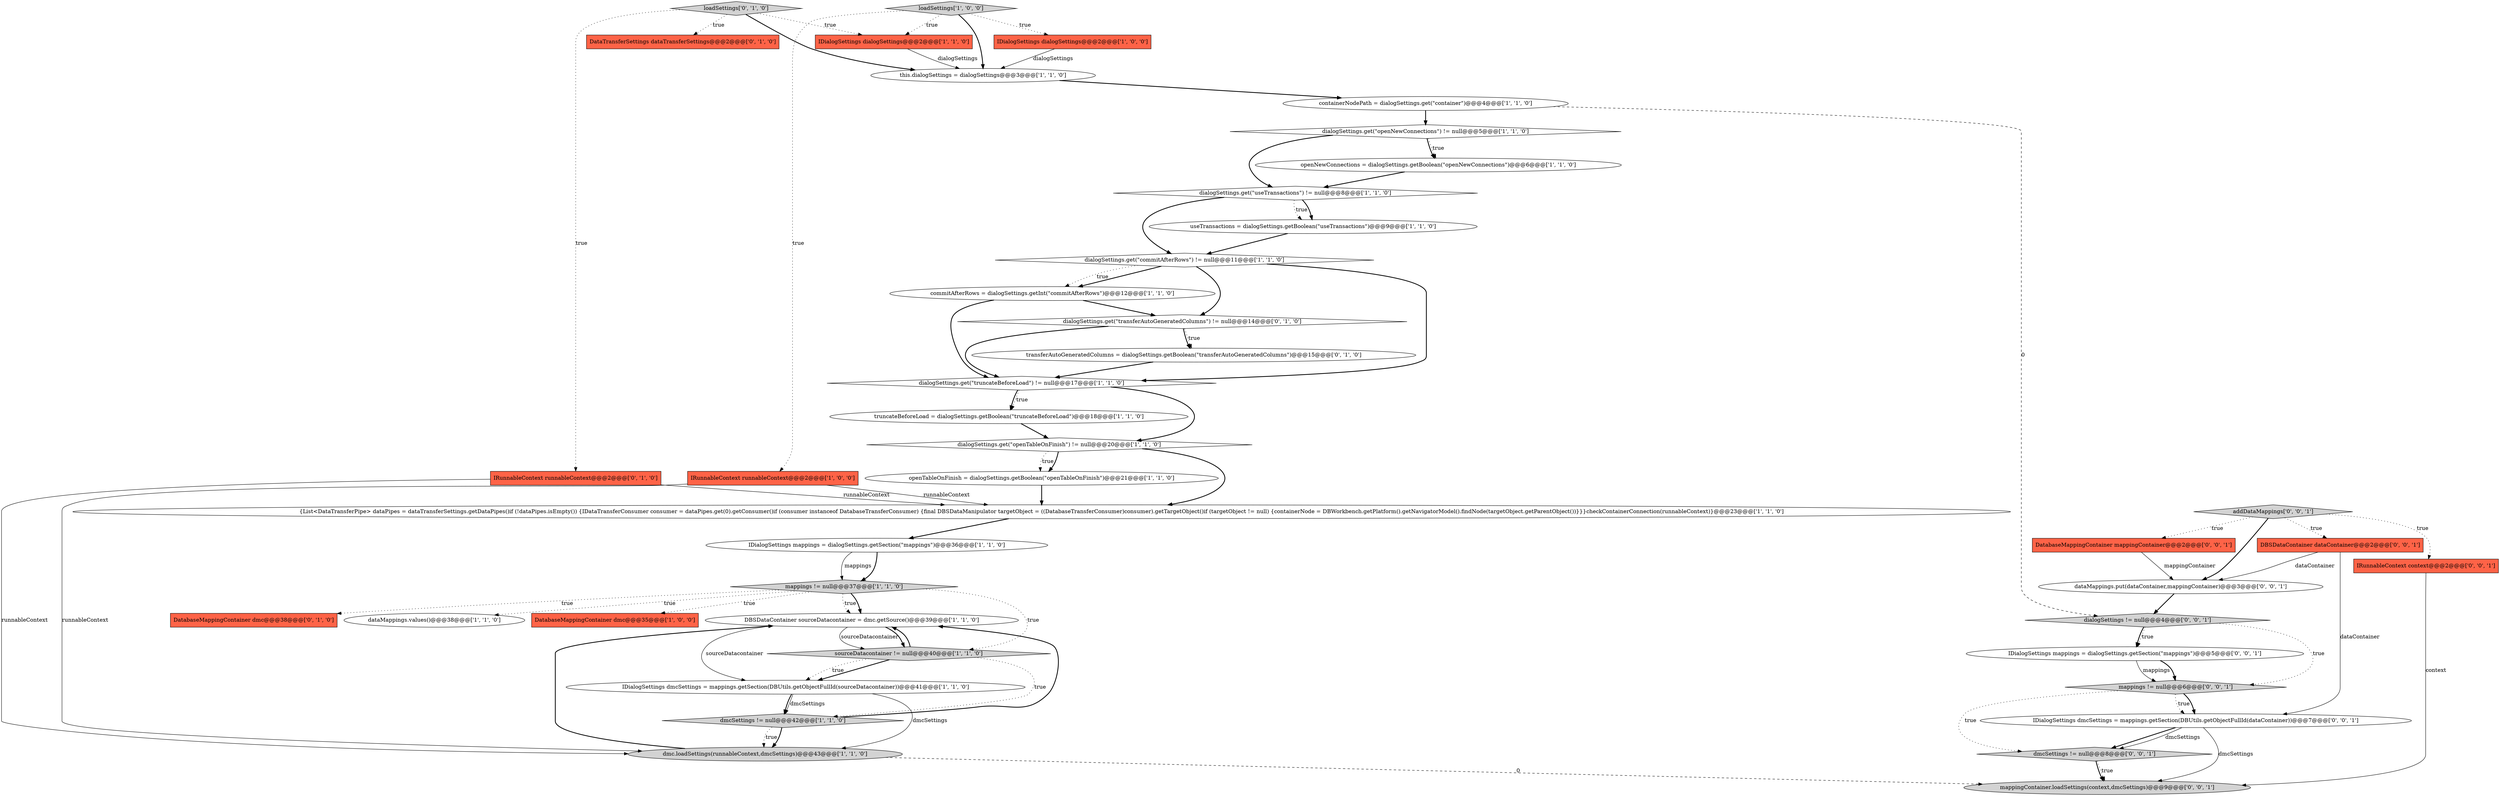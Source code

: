 digraph {
15 [style = filled, label = "dialogSettings.get(\"openTableOnFinish\") != null@@@20@@@['1', '1', '0']", fillcolor = white, shape = diamond image = "AAA0AAABBB1BBB"];
22 [style = filled, label = "loadSettings['1', '0', '0']", fillcolor = lightgray, shape = diamond image = "AAA0AAABBB1BBB"];
38 [style = filled, label = "IDialogSettings dmcSettings = mappings.getSection(DBUtils.getObjectFullId(dataContainer))@@@7@@@['0', '0', '1']", fillcolor = white, shape = ellipse image = "AAA0AAABBB3BBB"];
25 [style = filled, label = "openNewConnections = dialogSettings.getBoolean(\"openNewConnections\")@@@6@@@['1', '1', '0']", fillcolor = white, shape = ellipse image = "AAA0AAABBB1BBB"];
28 [style = filled, label = "DataTransferSettings dataTransferSettings@@@2@@@['0', '1', '0']", fillcolor = tomato, shape = box image = "AAA0AAABBB2BBB"];
1 [style = filled, label = "truncateBeforeLoad = dialogSettings.getBoolean(\"truncateBeforeLoad\")@@@18@@@['1', '1', '0']", fillcolor = white, shape = ellipse image = "AAA0AAABBB1BBB"];
29 [style = filled, label = "DatabaseMappingContainer dmc@@@38@@@['0', '1', '0']", fillcolor = tomato, shape = box image = "AAA0AAABBB2BBB"];
17 [style = filled, label = "useTransactions = dialogSettings.getBoolean(\"useTransactions\")@@@9@@@['1', '1', '0']", fillcolor = white, shape = ellipse image = "AAA0AAABBB1BBB"];
30 [style = filled, label = "loadSettings['0', '1', '0']", fillcolor = lightgray, shape = diamond image = "AAA0AAABBB2BBB"];
21 [style = filled, label = "dataMappings.values()@@@38@@@['1', '1', '0']", fillcolor = white, shape = ellipse image = "AAA0AAABBB1BBB"];
40 [style = filled, label = "IDialogSettings mappings = dialogSettings.getSection(\"mappings\")@@@5@@@['0', '0', '1']", fillcolor = white, shape = ellipse image = "AAA0AAABBB3BBB"];
3 [style = filled, label = "DatabaseMappingContainer dmc@@@35@@@['1', '0', '0']", fillcolor = tomato, shape = box image = "AAA0AAABBB1BBB"];
4 [style = filled, label = "containerNodePath = dialogSettings.get(\"container\")@@@4@@@['1', '1', '0']", fillcolor = white, shape = ellipse image = "AAA0AAABBB1BBB"];
23 [style = filled, label = "dialogSettings.get(\"useTransactions\") != null@@@8@@@['1', '1', '0']", fillcolor = white, shape = diamond image = "AAA0AAABBB1BBB"];
12 [style = filled, label = "dmc.loadSettings(runnableContext,dmcSettings)@@@43@@@['1', '1', '0']", fillcolor = lightgray, shape = ellipse image = "AAA0AAABBB1BBB"];
8 [style = filled, label = "IDialogSettings mappings = dialogSettings.getSection(\"mappings\")@@@36@@@['1', '1', '0']", fillcolor = white, shape = ellipse image = "AAA0AAABBB1BBB"];
37 [style = filled, label = "dataMappings.put(dataContainer,mappingContainer)@@@3@@@['0', '0', '1']", fillcolor = white, shape = ellipse image = "AAA0AAABBB3BBB"];
33 [style = filled, label = "mappings != null@@@6@@@['0', '0', '1']", fillcolor = lightgray, shape = diamond image = "AAA0AAABBB3BBB"];
13 [style = filled, label = "this.dialogSettings = dialogSettings@@@3@@@['1', '1', '0']", fillcolor = white, shape = ellipse image = "AAA0AAABBB1BBB"];
34 [style = filled, label = "DBSDataContainer dataContainer@@@2@@@['0', '0', '1']", fillcolor = tomato, shape = box image = "AAA0AAABBB3BBB"];
24 [style = filled, label = "dialogSettings.get(\"commitAfterRows\") != null@@@11@@@['1', '1', '0']", fillcolor = white, shape = diamond image = "AAA0AAABBB1BBB"];
9 [style = filled, label = "dialogSettings.get(\"truncateBeforeLoad\") != null@@@17@@@['1', '1', '0']", fillcolor = white, shape = diamond image = "AAA0AAABBB1BBB"];
19 [style = filled, label = "dialogSettings.get(\"openNewConnections\") != null@@@5@@@['1', '1', '0']", fillcolor = white, shape = diamond image = "AAA0AAABBB1BBB"];
39 [style = filled, label = "addDataMappings['0', '0', '1']", fillcolor = lightgray, shape = diamond image = "AAA0AAABBB3BBB"];
31 [style = filled, label = "transferAutoGeneratedColumns = dialogSettings.getBoolean(\"transferAutoGeneratedColumns\")@@@15@@@['0', '1', '0']", fillcolor = white, shape = ellipse image = "AAA1AAABBB2BBB"];
11 [style = filled, label = "IDialogSettings dialogSettings@@@2@@@['1', '0', '0']", fillcolor = tomato, shape = box image = "AAA0AAABBB1BBB"];
14 [style = filled, label = "IDialogSettings dmcSettings = mappings.getSection(DBUtils.getObjectFullId(sourceDatacontainer))@@@41@@@['1', '1', '0']", fillcolor = white, shape = ellipse image = "AAA0AAABBB1BBB"];
20 [style = filled, label = "openTableOnFinish = dialogSettings.getBoolean(\"openTableOnFinish\")@@@21@@@['1', '1', '0']", fillcolor = white, shape = ellipse image = "AAA0AAABBB1BBB"];
32 [style = filled, label = "IRunnableContext context@@@2@@@['0', '0', '1']", fillcolor = tomato, shape = box image = "AAA0AAABBB3BBB"];
0 [style = filled, label = "commitAfterRows = dialogSettings.getInt(\"commitAfterRows\")@@@12@@@['1', '1', '0']", fillcolor = white, shape = ellipse image = "AAA0AAABBB1BBB"];
16 [style = filled, label = "IDialogSettings dialogSettings@@@2@@@['1', '1', '0']", fillcolor = tomato, shape = box image = "AAA0AAABBB1BBB"];
41 [style = filled, label = "DatabaseMappingContainer mappingContainer@@@2@@@['0', '0', '1']", fillcolor = tomato, shape = box image = "AAA0AAABBB3BBB"];
26 [style = filled, label = "dialogSettings.get(\"transferAutoGeneratedColumns\") != null@@@14@@@['0', '1', '0']", fillcolor = white, shape = diamond image = "AAA1AAABBB2BBB"];
7 [style = filled, label = "mappings != null@@@37@@@['1', '1', '0']", fillcolor = lightgray, shape = diamond image = "AAA0AAABBB1BBB"];
18 [style = filled, label = "DBSDataContainer sourceDatacontainer = dmc.getSource()@@@39@@@['1', '1', '0']", fillcolor = white, shape = ellipse image = "AAA0AAABBB1BBB"];
42 [style = filled, label = "mappingContainer.loadSettings(context,dmcSettings)@@@9@@@['0', '0', '1']", fillcolor = lightgray, shape = ellipse image = "AAA0AAABBB3BBB"];
10 [style = filled, label = "dmcSettings != null@@@42@@@['1', '1', '0']", fillcolor = lightgray, shape = diamond image = "AAA0AAABBB1BBB"];
5 [style = filled, label = "IRunnableContext runnableContext@@@2@@@['1', '0', '0']", fillcolor = tomato, shape = box image = "AAA0AAABBB1BBB"];
27 [style = filled, label = "IRunnableContext runnableContext@@@2@@@['0', '1', '0']", fillcolor = tomato, shape = box image = "AAA0AAABBB2BBB"];
35 [style = filled, label = "dialogSettings != null@@@4@@@['0', '0', '1']", fillcolor = lightgray, shape = diamond image = "AAA0AAABBB3BBB"];
36 [style = filled, label = "dmcSettings != null@@@8@@@['0', '0', '1']", fillcolor = lightgray, shape = diamond image = "AAA0AAABBB3BBB"];
6 [style = filled, label = "sourceDatacontainer != null@@@40@@@['1', '1', '0']", fillcolor = lightgray, shape = diamond image = "AAA0AAABBB1BBB"];
2 [style = filled, label = "{List<DataTransferPipe> dataPipes = dataTransferSettings.getDataPipes()if (!dataPipes.isEmpty()) {IDataTransferConsumer consumer = dataPipes.get(0).getConsumer()if (consumer instanceof DatabaseTransferConsumer) {final DBSDataManipulator targetObject = ((DatabaseTransferConsumer)consumer).getTargetObject()if (targetObject != null) {containerNode = DBWorkbench.getPlatform().getNavigatorModel().findNode(targetObject.getParentObject())}}}checkContainerConnection(runnableContext)}@@@23@@@['1', '1', '0']", fillcolor = white, shape = ellipse image = "AAA0AAABBB1BBB"];
7->18 [style = dotted, label="true"];
36->42 [style = bold, label=""];
38->36 [style = bold, label=""];
32->42 [style = solid, label="context"];
10->12 [style = dotted, label="true"];
30->16 [style = dotted, label="true"];
37->35 [style = bold, label=""];
39->32 [style = dotted, label="true"];
30->13 [style = bold, label=""];
5->2 [style = solid, label="runnableContext"];
22->11 [style = dotted, label="true"];
27->2 [style = solid, label="runnableContext"];
19->23 [style = bold, label=""];
10->18 [style = bold, label=""];
4->19 [style = bold, label=""];
6->10 [style = dotted, label="true"];
23->17 [style = dotted, label="true"];
15->20 [style = dotted, label="true"];
27->12 [style = solid, label="runnableContext"];
41->37 [style = solid, label="mappingContainer"];
20->2 [style = bold, label=""];
14->10 [style = bold, label=""];
39->37 [style = bold, label=""];
38->36 [style = solid, label="dmcSettings"];
22->13 [style = bold, label=""];
35->40 [style = bold, label=""];
8->7 [style = solid, label="mappings"];
39->34 [style = dotted, label="true"];
11->13 [style = solid, label="dialogSettings"];
33->38 [style = dotted, label="true"];
14->12 [style = solid, label="dmcSettings"];
40->33 [style = solid, label="mappings"];
9->1 [style = dotted, label="true"];
24->0 [style = bold, label=""];
26->9 [style = bold, label=""];
7->29 [style = dotted, label="true"];
15->2 [style = bold, label=""];
34->38 [style = solid, label="dataContainer"];
6->14 [style = bold, label=""];
17->24 [style = bold, label=""];
4->35 [style = dashed, label="0"];
0->26 [style = bold, label=""];
12->18 [style = bold, label=""];
1->15 [style = bold, label=""];
15->20 [style = bold, label=""];
33->36 [style = dotted, label="true"];
24->26 [style = bold, label=""];
18->6 [style = bold, label=""];
16->13 [style = solid, label="dialogSettings"];
36->42 [style = dotted, label="true"];
6->18 [style = bold, label=""];
30->28 [style = dotted, label="true"];
7->21 [style = dotted, label="true"];
13->4 [style = bold, label=""];
18->14 [style = solid, label="sourceDatacontainer"];
7->18 [style = bold, label=""];
9->15 [style = bold, label=""];
40->33 [style = bold, label=""];
6->14 [style = dotted, label="true"];
2->8 [style = bold, label=""];
19->25 [style = bold, label=""];
35->40 [style = dotted, label="true"];
14->10 [style = solid, label="dmcSettings"];
33->38 [style = bold, label=""];
24->9 [style = bold, label=""];
19->25 [style = dotted, label="true"];
8->7 [style = bold, label=""];
22->5 [style = dotted, label="true"];
18->6 [style = solid, label="sourceDatacontainer"];
23->17 [style = bold, label=""];
38->42 [style = solid, label="dmcSettings"];
7->3 [style = dotted, label="true"];
25->23 [style = bold, label=""];
39->41 [style = dotted, label="true"];
12->42 [style = dashed, label="0"];
24->0 [style = dotted, label="true"];
22->16 [style = dotted, label="true"];
23->24 [style = bold, label=""];
31->9 [style = bold, label=""];
35->33 [style = dotted, label="true"];
30->27 [style = dotted, label="true"];
5->12 [style = solid, label="runnableContext"];
26->31 [style = bold, label=""];
0->9 [style = bold, label=""];
34->37 [style = solid, label="dataContainer"];
10->12 [style = bold, label=""];
9->1 [style = bold, label=""];
26->31 [style = dotted, label="true"];
7->6 [style = dotted, label="true"];
}

